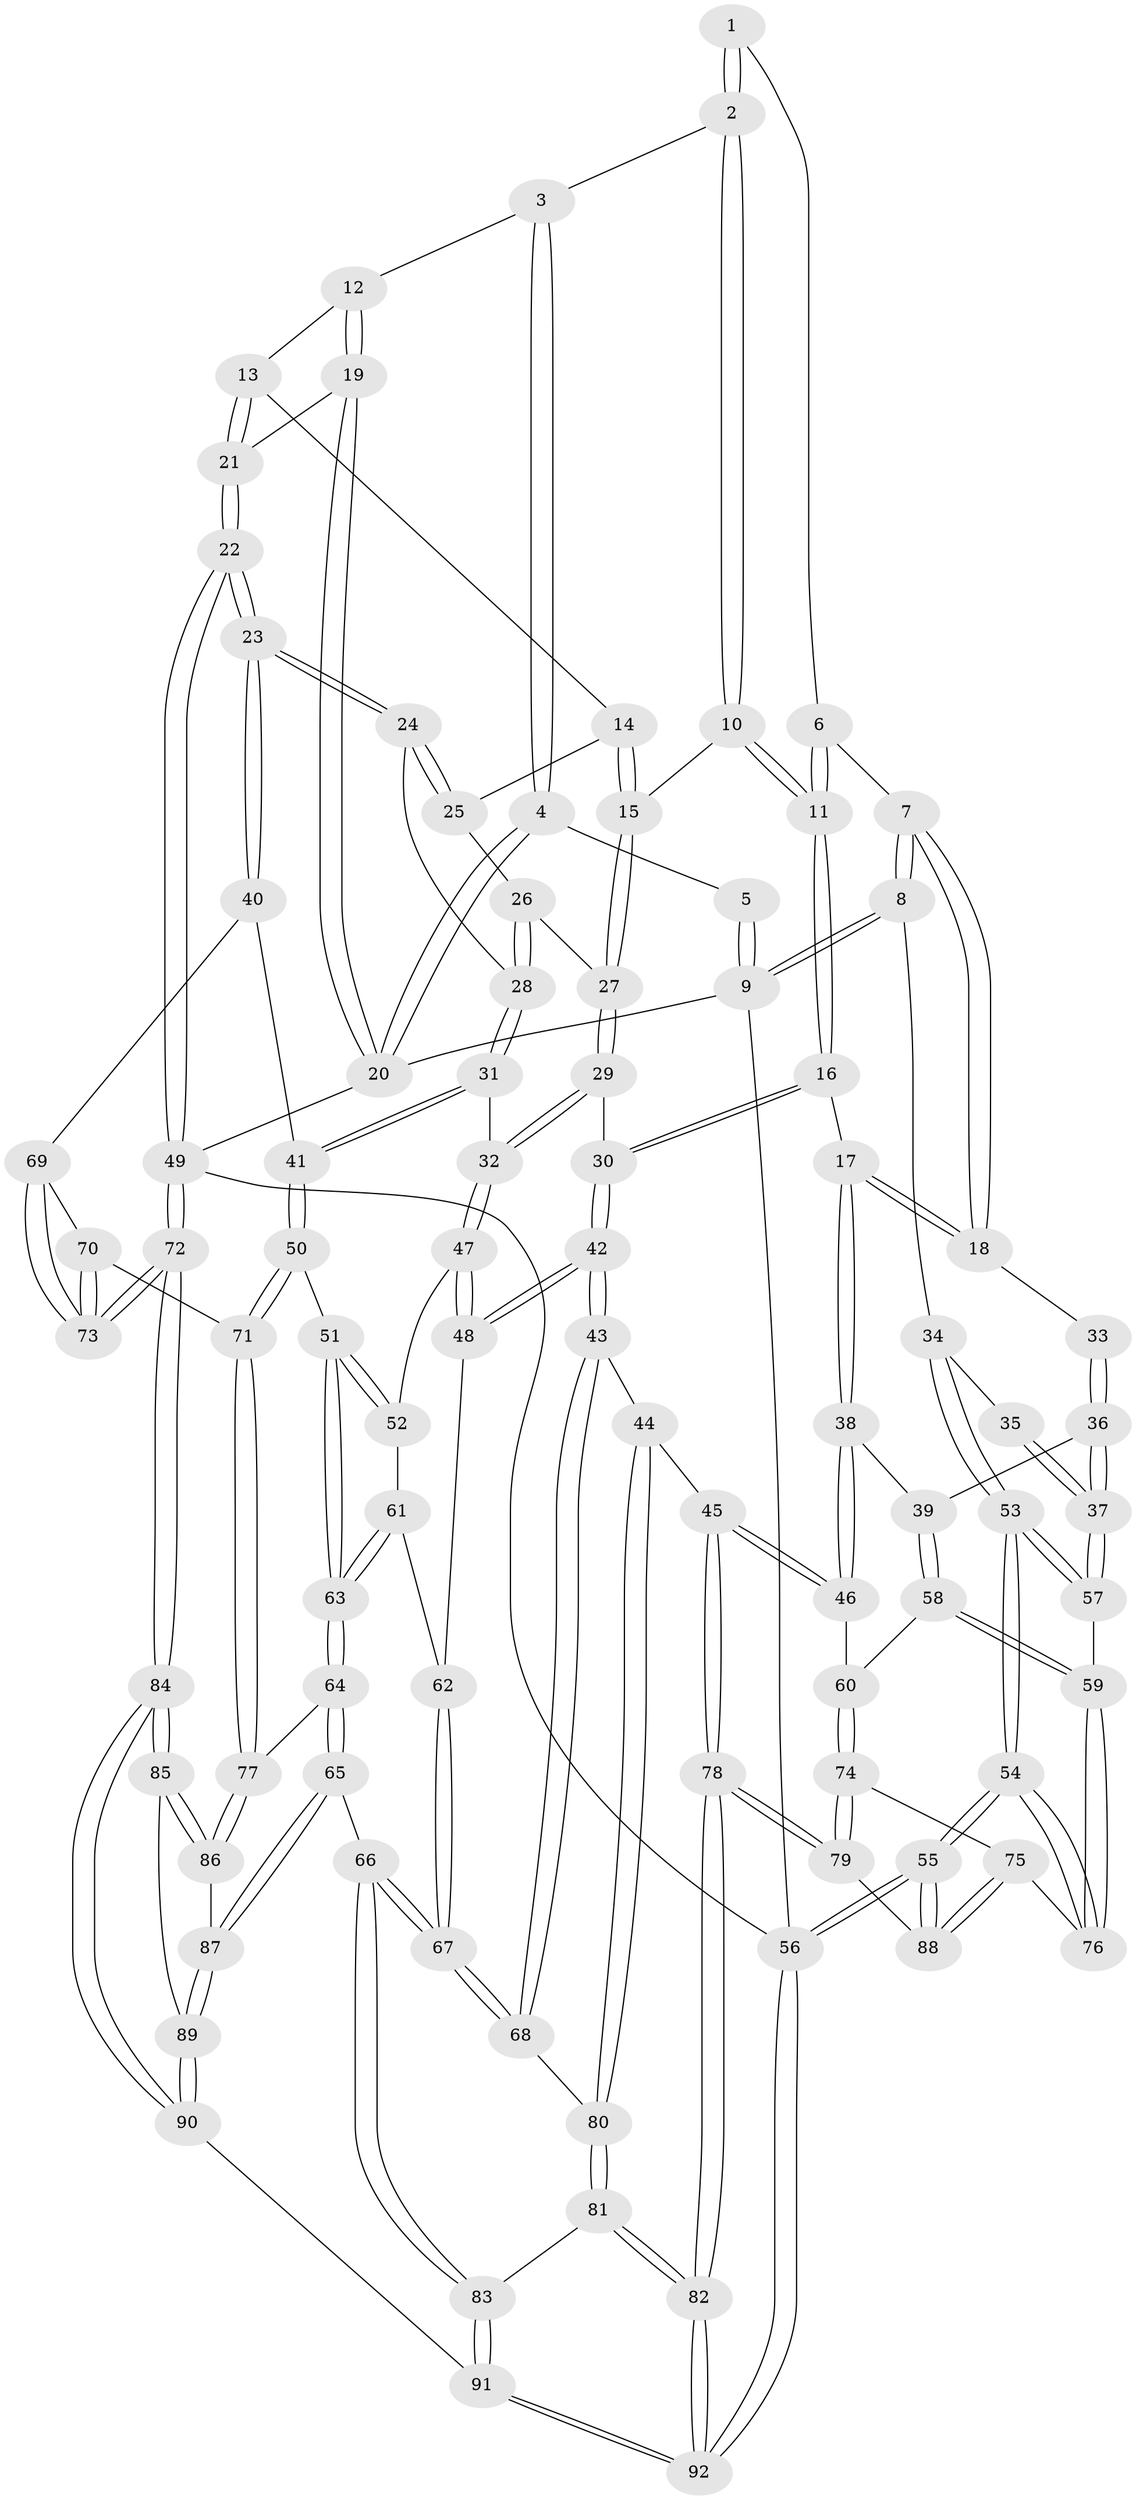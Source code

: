 // Generated by graph-tools (version 1.1) at 2025/17/03/09/25 04:17:07]
// undirected, 92 vertices, 227 edges
graph export_dot {
graph [start="1"]
  node [color=gray90,style=filled];
  1 [pos="+0.4598545951247239+0"];
  2 [pos="+0.5399240339287924+0.08358838676841092"];
  3 [pos="+0.757906331682755+0.14874452825877693"];
  4 [pos="+1+0"];
  5 [pos="+0.45985214963357607+0"];
  6 [pos="+0.27612927475591587+0.10307447013943966"];
  7 [pos="+0.16796332175739814+0.185833621402726"];
  8 [pos="+0+0.014219949756195963"];
  9 [pos="+0+0"];
  10 [pos="+0.501018655527956+0.30510334690616014"];
  11 [pos="+0.44758750829582356+0.3411998594683034"];
  12 [pos="+0.8009331103553365+0.26173573290592433"];
  13 [pos="+0.8007308015820681+0.277302974352948"];
  14 [pos="+0.7954841496703354+0.30177652801593635"];
  15 [pos="+0.5472992141484511+0.33191055414300863"];
  16 [pos="+0.3320584137215073+0.43219974174242787"];
  17 [pos="+0.31746116317014134+0.4286535686944976"];
  18 [pos="+0.2743517749831314+0.4066476236105559"];
  19 [pos="+1+0"];
  20 [pos="+1+0"];
  21 [pos="+1+0.3235300841082834"];
  22 [pos="+1+0.5342642862053331"];
  23 [pos="+1+0.5367345629750401"];
  24 [pos="+0.9382506358974771+0.45870817785802126"];
  25 [pos="+0.7995849339605317+0.3201490052003524"];
  26 [pos="+0.7585390941917354+0.38207850033147767"];
  27 [pos="+0.6296617521579784+0.45172237908775026"];
  28 [pos="+0.7577893664791463+0.5377089248597428"];
  29 [pos="+0.6345955952648952+0.5181523822279687"];
  30 [pos="+0.3581224081957529+0.480311868165415"];
  31 [pos="+0.7528923574456077+0.5432911648032253"];
  32 [pos="+0.6574842358160479+0.5677062595689584"];
  33 [pos="+0.11211447345293118+0.46514233284739465"];
  34 [pos="+0+0.3756309879237265"];
  35 [pos="+0.08195208545242505+0.4620522126385777"];
  36 [pos="+0.11364006710433674+0.6428898519698226"];
  37 [pos="+0.0058782837739517705+0.6749529475473554"];
  38 [pos="+0.19783145135987198+0.6143741232292638"];
  39 [pos="+0.11403692277371494+0.64304323525707"];
  40 [pos="+1+0.591201074345451"];
  41 [pos="+0.875763583717851+0.677945685346959"];
  42 [pos="+0.4118553787432932+0.6586249808280006"];
  43 [pos="+0.40248759671633433+0.6757550380247247"];
  44 [pos="+0.3848421722090088+0.7010673542327344"];
  45 [pos="+0.332811631554192+0.7325649554640314"];
  46 [pos="+0.2868878156150088+0.7307326353194633"];
  47 [pos="+0.6569405083137552+0.5690415414886202"];
  48 [pos="+0.45075246656848966+0.6593095883890764"];
  49 [pos="+1+1"];
  50 [pos="+0.8377605520214775+0.72550779052676"];
  51 [pos="+0.6886565716710314+0.688891593982025"];
  52 [pos="+0.6822266916890601+0.6717002893716845"];
  53 [pos="+0+0.7085813042304925"];
  54 [pos="+0+0.8040527310948445"];
  55 [pos="+0+1"];
  56 [pos="+0+1"];
  57 [pos="+0+0.6798748771236657"];
  58 [pos="+0.18125108491750985+0.740136988269691"];
  59 [pos="+0.11262156012234589+0.7821111444239137"];
  60 [pos="+0.21477340323637598+0.749253841969471"];
  61 [pos="+0.534808356426676+0.7028699841813643"];
  62 [pos="+0.4722815624371488+0.673291512358503"];
  63 [pos="+0.6426820215703959+0.7788995329947894"];
  64 [pos="+0.6418421645671357+0.7954878141669869"];
  65 [pos="+0.6130320239465842+0.8453408745578922"];
  66 [pos="+0.6076042128557834+0.8478853544570125"];
  67 [pos="+0.5841682695300442+0.8336478745975323"];
  68 [pos="+0.5391910208275692+0.8177290530670286"];
  69 [pos="+0.9656955818492636+0.7975811385995026"];
  70 [pos="+0.8804395850455078+0.8231578967356055"];
  71 [pos="+0.8359053040838526+0.7976751386359694"];
  72 [pos="+1+1"];
  73 [pos="+1+1"];
  74 [pos="+0.183492857371984+0.8868841365473289"];
  75 [pos="+0.11994860635887264+0.8666917225528672"];
  76 [pos="+0.10109855913750712+0.8205158876269257"];
  77 [pos="+0.8056415758595521+0.8300434527611658"];
  78 [pos="+0.2855084596512797+1"];
  79 [pos="+0.26401282237569507+0.9824036297485633"];
  80 [pos="+0.4435731545788826+0.828983099233707"];
  81 [pos="+0.4452551227374436+0.8404802946621823"];
  82 [pos="+0.28850256265789176+1"];
  83 [pos="+0.5309095221219092+0.9450506531102332"];
  84 [pos="+0.9644721841923699+1"];
  85 [pos="+0.8352321316454965+1"];
  86 [pos="+0.7915738059477547+0.8804547633771408"];
  87 [pos="+0.6786344692956492+0.9010637728816733"];
  88 [pos="+0.025927792344022895+0.9427081654258038"];
  89 [pos="+0.6817591543625777+0.9213967724681817"];
  90 [pos="+0.5311877699432561+1"];
  91 [pos="+0.463580128247915+1"];
  92 [pos="+0.35505971648379436+1"];
  1 -- 2;
  1 -- 2;
  1 -- 6;
  2 -- 3;
  2 -- 10;
  2 -- 10;
  3 -- 4;
  3 -- 4;
  3 -- 12;
  4 -- 5;
  4 -- 20;
  4 -- 20;
  5 -- 9;
  5 -- 9;
  6 -- 7;
  6 -- 11;
  6 -- 11;
  7 -- 8;
  7 -- 8;
  7 -- 18;
  7 -- 18;
  8 -- 9;
  8 -- 9;
  8 -- 34;
  9 -- 20;
  9 -- 56;
  10 -- 11;
  10 -- 11;
  10 -- 15;
  11 -- 16;
  11 -- 16;
  12 -- 13;
  12 -- 19;
  12 -- 19;
  13 -- 14;
  13 -- 21;
  13 -- 21;
  14 -- 15;
  14 -- 15;
  14 -- 25;
  15 -- 27;
  15 -- 27;
  16 -- 17;
  16 -- 30;
  16 -- 30;
  17 -- 18;
  17 -- 18;
  17 -- 38;
  17 -- 38;
  18 -- 33;
  19 -- 20;
  19 -- 20;
  19 -- 21;
  20 -- 49;
  21 -- 22;
  21 -- 22;
  22 -- 23;
  22 -- 23;
  22 -- 49;
  22 -- 49;
  23 -- 24;
  23 -- 24;
  23 -- 40;
  23 -- 40;
  24 -- 25;
  24 -- 25;
  24 -- 28;
  25 -- 26;
  26 -- 27;
  26 -- 28;
  26 -- 28;
  27 -- 29;
  27 -- 29;
  28 -- 31;
  28 -- 31;
  29 -- 30;
  29 -- 32;
  29 -- 32;
  30 -- 42;
  30 -- 42;
  31 -- 32;
  31 -- 41;
  31 -- 41;
  32 -- 47;
  32 -- 47;
  33 -- 36;
  33 -- 36;
  34 -- 35;
  34 -- 53;
  34 -- 53;
  35 -- 37;
  35 -- 37;
  36 -- 37;
  36 -- 37;
  36 -- 39;
  37 -- 57;
  37 -- 57;
  38 -- 39;
  38 -- 46;
  38 -- 46;
  39 -- 58;
  39 -- 58;
  40 -- 41;
  40 -- 69;
  41 -- 50;
  41 -- 50;
  42 -- 43;
  42 -- 43;
  42 -- 48;
  42 -- 48;
  43 -- 44;
  43 -- 68;
  43 -- 68;
  44 -- 45;
  44 -- 80;
  44 -- 80;
  45 -- 46;
  45 -- 46;
  45 -- 78;
  45 -- 78;
  46 -- 60;
  47 -- 48;
  47 -- 48;
  47 -- 52;
  48 -- 62;
  49 -- 72;
  49 -- 72;
  49 -- 56;
  50 -- 51;
  50 -- 71;
  50 -- 71;
  51 -- 52;
  51 -- 52;
  51 -- 63;
  51 -- 63;
  52 -- 61;
  53 -- 54;
  53 -- 54;
  53 -- 57;
  53 -- 57;
  54 -- 55;
  54 -- 55;
  54 -- 76;
  54 -- 76;
  55 -- 56;
  55 -- 56;
  55 -- 88;
  55 -- 88;
  56 -- 92;
  56 -- 92;
  57 -- 59;
  58 -- 59;
  58 -- 59;
  58 -- 60;
  59 -- 76;
  59 -- 76;
  60 -- 74;
  60 -- 74;
  61 -- 62;
  61 -- 63;
  61 -- 63;
  62 -- 67;
  62 -- 67;
  63 -- 64;
  63 -- 64;
  64 -- 65;
  64 -- 65;
  64 -- 77;
  65 -- 66;
  65 -- 87;
  65 -- 87;
  66 -- 67;
  66 -- 67;
  66 -- 83;
  66 -- 83;
  67 -- 68;
  67 -- 68;
  68 -- 80;
  69 -- 70;
  69 -- 73;
  69 -- 73;
  70 -- 71;
  70 -- 73;
  70 -- 73;
  71 -- 77;
  71 -- 77;
  72 -- 73;
  72 -- 73;
  72 -- 84;
  72 -- 84;
  74 -- 75;
  74 -- 79;
  74 -- 79;
  75 -- 76;
  75 -- 88;
  75 -- 88;
  77 -- 86;
  77 -- 86;
  78 -- 79;
  78 -- 79;
  78 -- 82;
  78 -- 82;
  79 -- 88;
  80 -- 81;
  80 -- 81;
  81 -- 82;
  81 -- 82;
  81 -- 83;
  82 -- 92;
  82 -- 92;
  83 -- 91;
  83 -- 91;
  84 -- 85;
  84 -- 85;
  84 -- 90;
  84 -- 90;
  85 -- 86;
  85 -- 86;
  85 -- 89;
  86 -- 87;
  87 -- 89;
  87 -- 89;
  89 -- 90;
  89 -- 90;
  90 -- 91;
  91 -- 92;
  91 -- 92;
}
